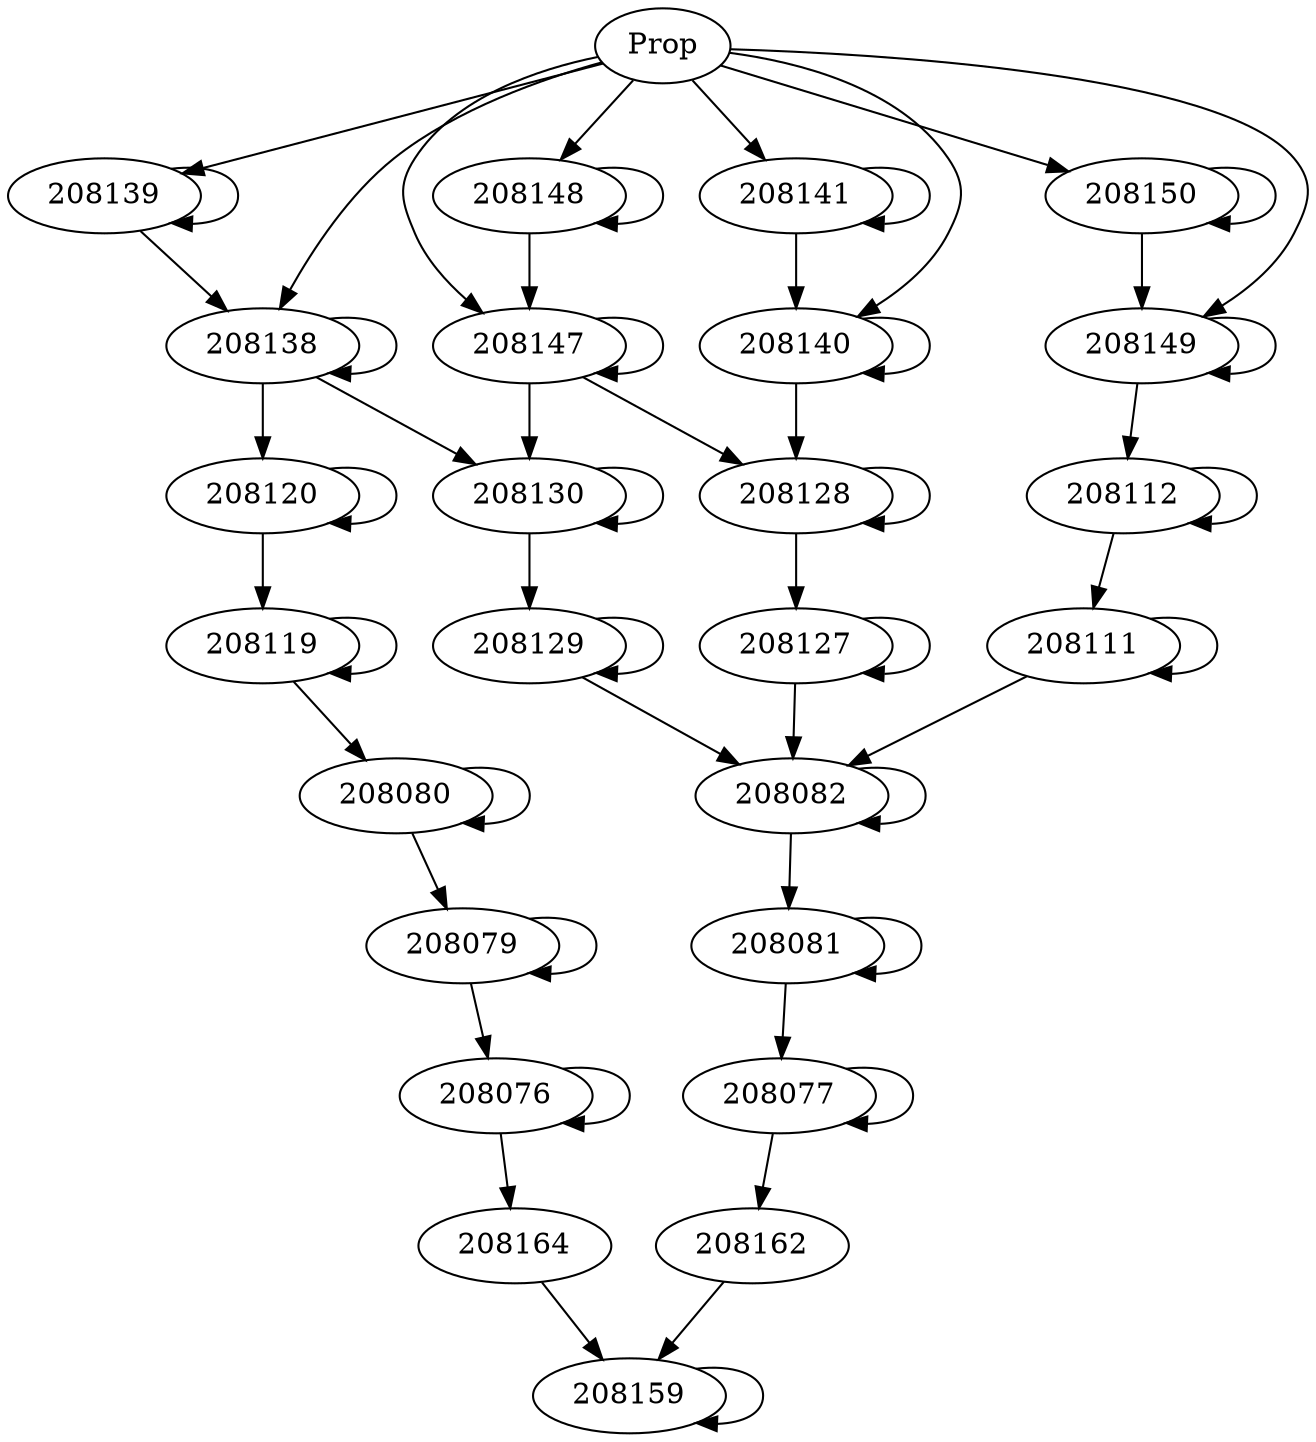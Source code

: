 // Induction Graph of ./tests/6s344rb150
digraph{
  Prop -> 208139
  Prop -> 208138
  Prop -> 208147
  Prop -> 208141
  Prop -> 208148
  Prop -> 208140
  Prop -> 208150
  Prop -> 208149
  208139 -> 208139
  208139 -> 208138
  208138 -> 208120
  208138 -> 208130
  208138 -> 208138
  208147 -> 208128
  208147 -> 208130
  208147 -> 208147
  208141 -> 208140
  208141 -> 208141
  208148 -> 208148
  208148 -> 208147
  208140 -> 208128
  208140 -> 208140
  208150 -> 208150
  208150 -> 208149
  208149 -> 208112
  208149 -> 208149
  208120 -> 208120
  208120 -> 208119
  208130 -> 208129
  208130 -> 208130
  208128 -> 208128
  208128 -> 208127
  208112 -> 208112
  208112 -> 208111
  208119 -> 208080
  208119 -> 208119
  208129 -> 208129
  208129 -> 208082
  208127 -> 208127
  208127 -> 208082
  208111 -> 208111
  208111 -> 208082
  208080 -> 208080
  208080 -> 208079
  208082 -> 208082
  208082 -> 208081
  208079 -> 208079
  208079 -> 208076
  208081 -> 208077
  208081 -> 208081
  208076 -> 208164
  208076 -> 208076
  208077 -> 208162
  208077 -> 208077
  208164 -> 208159
  208162 -> 208159
  208159 -> 208159
}